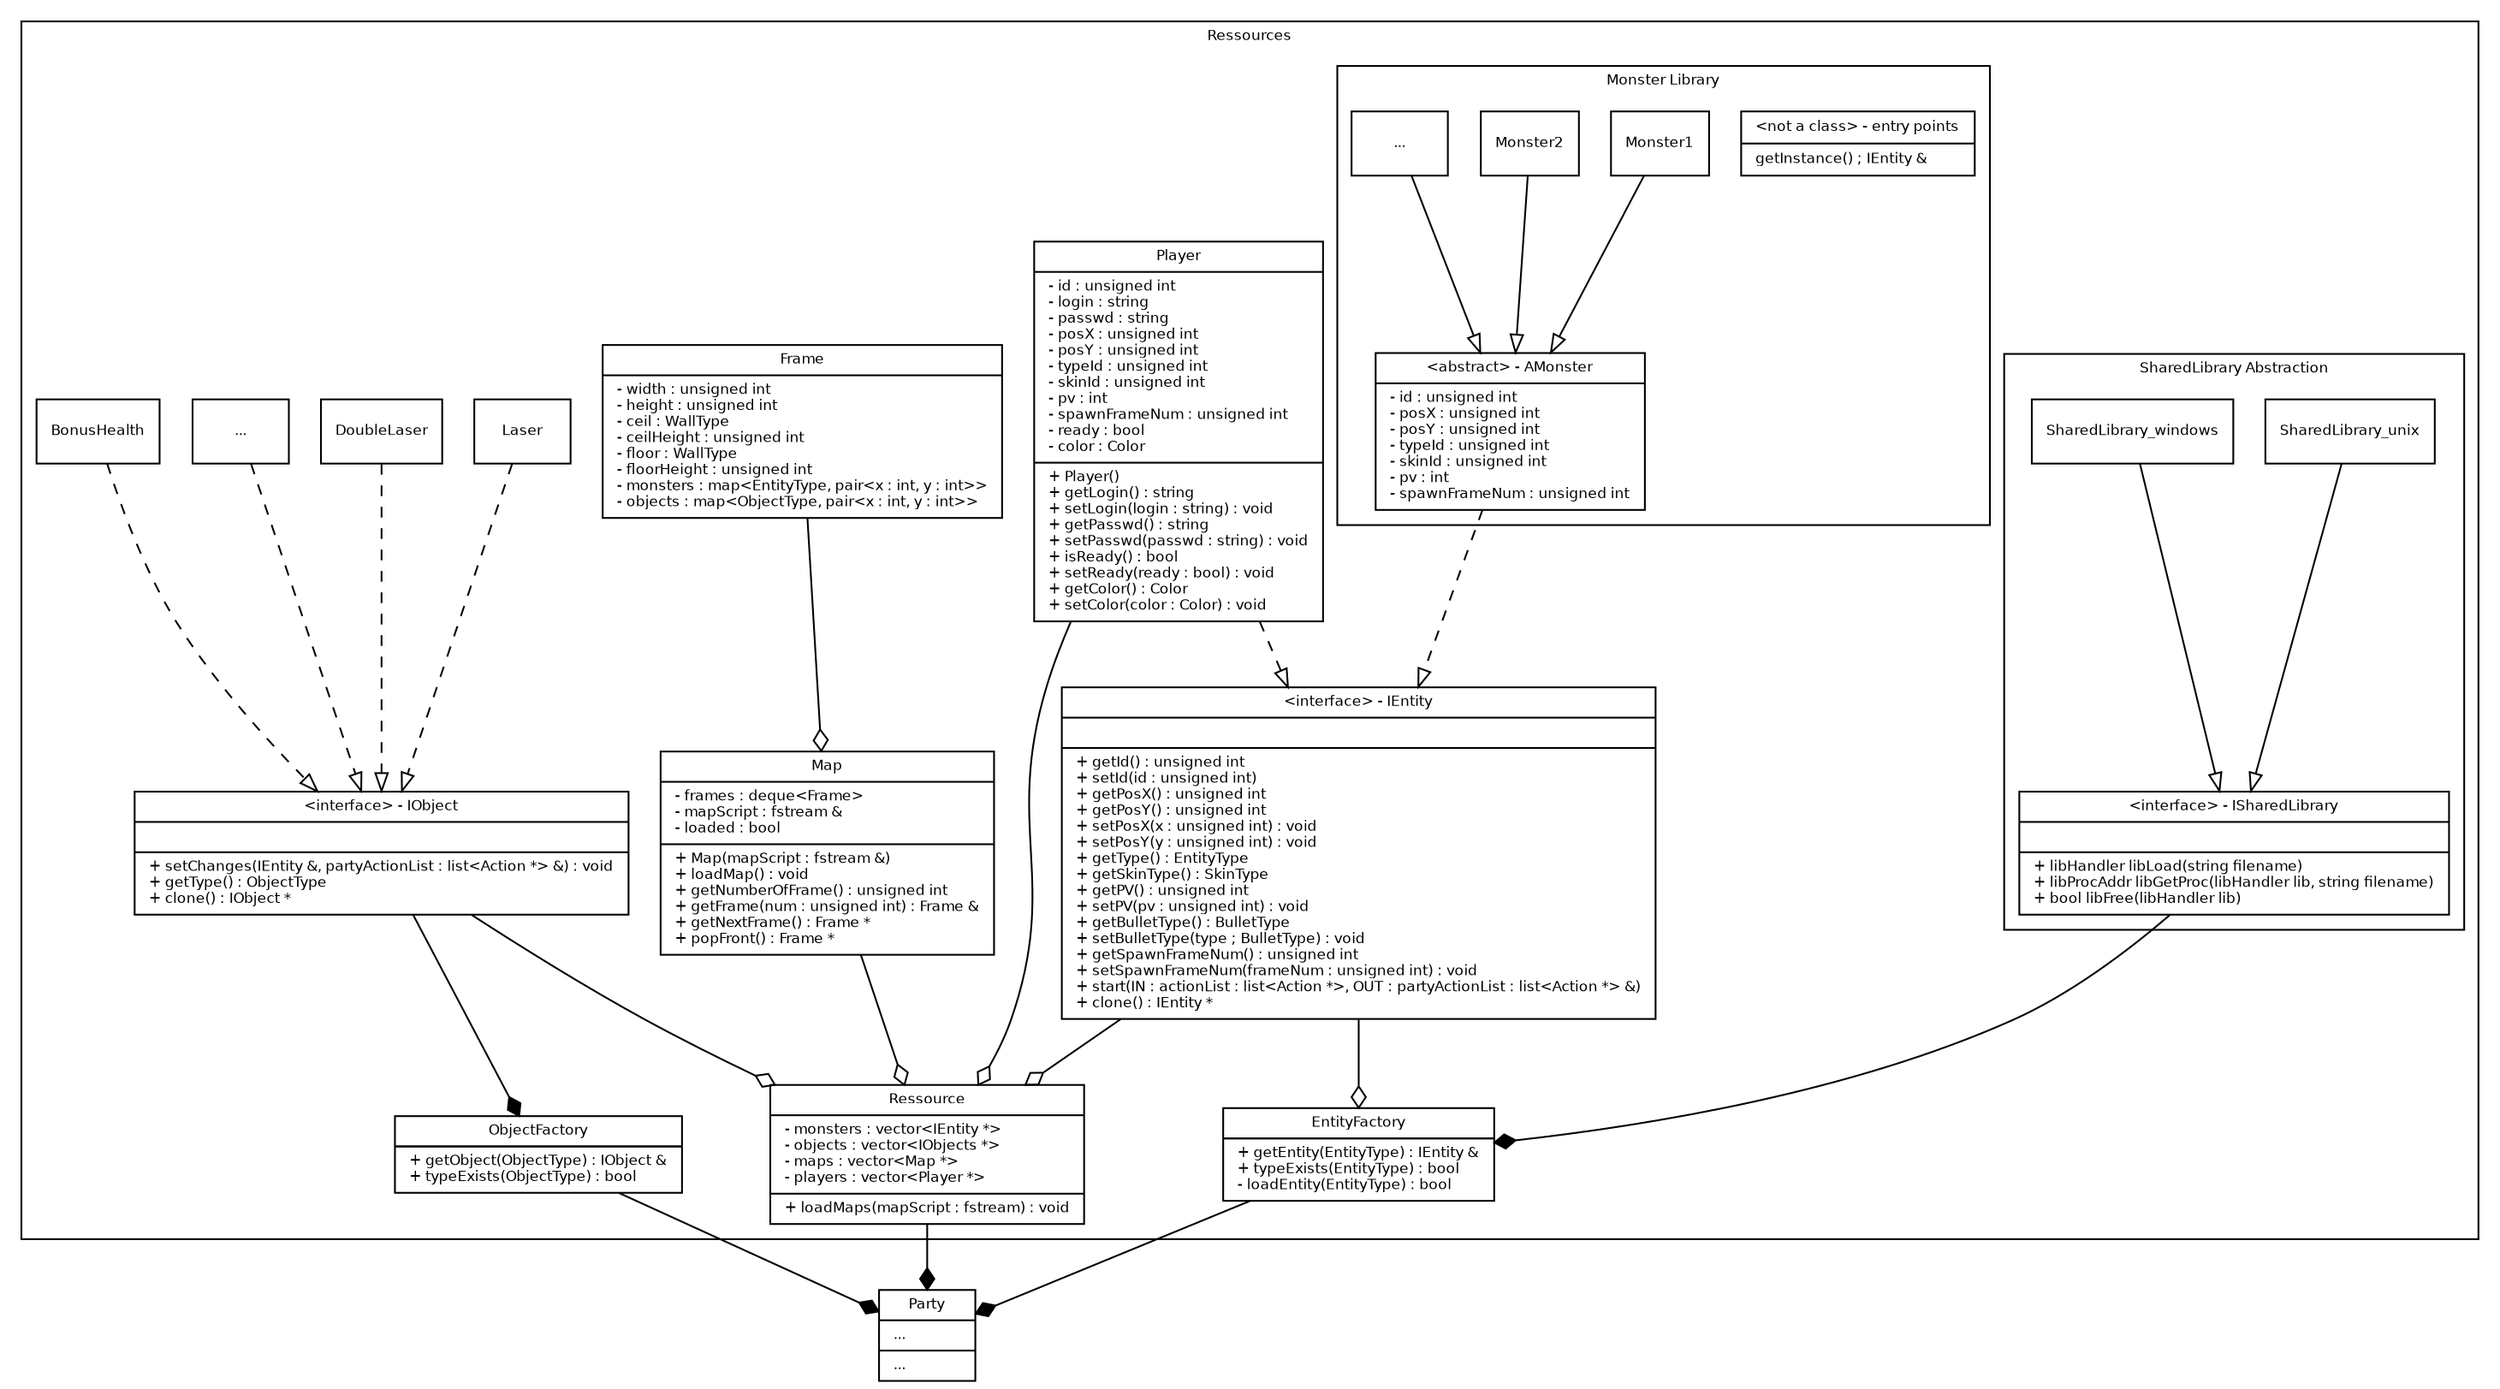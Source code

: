 digraph G {
fontname = "Bitstream Vera Sans"
fontsize = 8

node [
fontname = "Bitstream Vera Sans"
fontsize = 8
shape = "record"
]

edge [
fontname = "Bitstream Vera Sans"
fontsize = 8
]

subgraph clusterRessources {
label = "Ressources"

IEntity [
label = "{\
\<interface\> - IEntity||\
+ getId() : unsigned int\l\
+ setId(id : unsigned int)\l\
+ getPosX() : unsigned int\l\
+ getPosY() : unsigned int\l\
+ setPosX(x : unsigned int) : void\l\
+ setPosY(y : unsigned int) : void\l\
+ getType() : EntityType\l\
+ getSkinType() : SkinType\l\
+ getPV() : unsigned int\l\
+ setPV(pv : unsigned int) : void\l\
+ getBulletType() : BulletType\l\
+ setBulletType(type ; BulletType) : void\l\
+ getSpawnFrameNum() : unsigned int\l\
+ setSpawnFrameNum(frameNum : unsigned int) : void\l\
+ start(IN : actionList : list\<Action *\>, OUT : partyActionList : list\<Action *\> &)\l\
+ clone() : IEntity *\l\
}"
]

Player [
label = "{\
Player|\
- id : unsigned int\l\
- login : string\l\
- passwd : string\l\
- posX : unsigned int\l\
- posY : unsigned int\l\
- typeId : unsigned int\l\
- skinId : unsigned int\l\
- pv : int\l\
- spawnFrameNum : unsigned int\l\
- ready : bool\l\
- color : Color\l|\
+ Player()\l\
+ getLogin() : string\l\
+ setLogin(login : string) : void\l\
+ getPasswd() : string\l\
+ setPasswd(passwd : string) : void\l\
+ isReady() : bool\l\
+ setReady(ready : bool) : void\l\
+ getColor() : Color\l\
+ setColor(color : Color) : void\l\
}"
]

EntityFactory [
label = "{\
EntityFactory|\
#ifdef UNIX\l\
	typedef libHandler void*\l\
	typedef libProcAddr void*\l\
#endif\l\
#ifdef WIN32\l\
	typedef libHandler HMODULE\l\
	typedef libProcAddr FARPROC\l\
#endif\l\
- entities : map<EntityType, IEntity>\l\
- libHandler : ISharedLybrary &\l\
- \<static\> currentId : unsigned int\l|\
+ getEntity(EntityType) : IEntity &\l\
+ typeExists(EntityType) : bool\l\
- loadEntity(EntityType) : bool\l\
}"
]

ObjectFactory [
label = "{\
ObjectFactory|\
- objects : map<ObjectType, IObject>\l|\
+ getObject(ObjectType) : IObject &\l\
+ typeExists(ObjectType) : bool\l\
}"
]

IObject [
label = "{\
\<interface\> - IObject||\
+ setChanges(IEntity &, partyActionList : list\<Action *\> &) : void\l\
+ getType() : ObjectType\l\
+ clone() : IObject *\l\
}"
]

BonusHealth [
label = "{BonusHealth}"
]

Laser [
label = "{Laser}"
]

DoubleLaser [
label = "{DoubleLaser}"
]

Object0 [
label = "{...}"
]



Ressource [
label = "{\
Ressource|\
- monsters : vector\<IEntity *\>\l\
- objects : vector\<IObjects *\>\l\
- maps : vector\<Map *\>\l\
- players : vector\<Player *\>\l|\
+ loadMaps(mapScript : fstream) : void\l\
}"
]

Map [
label = "{\
Map|\
- frames : deque\<Frame\>\l\
- mapScript : fstream &\l\
- loaded : bool\l|\
+ Map(mapScript : fstream &)\l\
+ loadMap() : void\l\
+ getNumberOfFrame() : unsigned int\l\
+ getFrame(num : unsigned int) : Frame &\l\
+ getNextFrame() : Frame *\l\
+ popFront() : Frame *\l\
}"
]

Frame [
label = "{\
Frame|\
- width : unsigned int\l\
- height : unsigned int\l\
- ceil : WallType\l\
- ceilHeight : unsigned int\l\
- floor : WallType\l\
- floorHeight : unsigned int\l\
- monsters : map\<EntityType, pair\<x : int, y : int\>\>\l\
- objects : map\<ObjectType, pair\<x : int, y : int\>\>\l\
}"
]

subgraph clusterAbsSharedLibrary {
label = "SharedLibrary Abstraction"

ISharedLibrary [
label = "{\
\<interface\> - ISharedLibrary||\
+ libHandler libLoad(string filename)\l\
+ libProcAddr libGetProc(libHandler lib, string filename)\l\
+ bool libFree(libHandler lib)\l\
}"
]

SharedLibrary_unix [
label = "SharedLibrary_unix"
]

SharedLibrary_windows [
label = "SharedLibrary_windows"
]

}

subgraph clusterMonstersLibrary {
label = "Monster Library"

AMonster [
label = "{\
\<abstract\> - AMonster|\
- id : unsigned int\l\
- posX : unsigned int\l\
- posY : unsigned int\l\
- typeId : unsigned int\l\
- skinId : unsigned int\l\
- pv : int\l\
- spawnFrameNum : unsigned int\l\
}"
]

EntryDynamicLibrary [
label = "{\
\<not a class\> - entry points|\
getInstance() ; IEntity &\l\
}"
]

Monster1 [
label = "{Monster1}"
]

Monster2 [
label = "{Monster2}"
]

Monster3 [
label = "{...}"
]

}

}

Party [
label = "{\
Party|...\l|...\l\
}"
]

edge [
arrowhead = "odiamond"
style = "solid"
]

IEntity -> EntityFactory
IEntity -> Ressource
Map -> Ressource
IObject -> Ressource
Frame -> Map
Player -> Ressource

edge [
arrowhead = "diamond"
style = "solid"
]

ISharedLibrary -> EntityFactory
Ressource -> Party
EntityFactory -> Party
ObjectFactory -> Party
IObject -> ObjectFactory

edge [
arrowhead = "onormal"
style = "solid"
]

SharedLibrary_unix -> ISharedLibrary
SharedLibrary_windows -> ISharedLibrary
Monster1 -> AMonster
Monster2 -> AMonster
Monster3 -> AMonster

edge [
arrowhead = "onormal"
style = "dashed"
]

Player -> IEntity
AMonster -> IEntity
BonusHealth -> IObject
Laser -> IObject
DoubleLaser -> IObject
Object0 -> IObject


}
